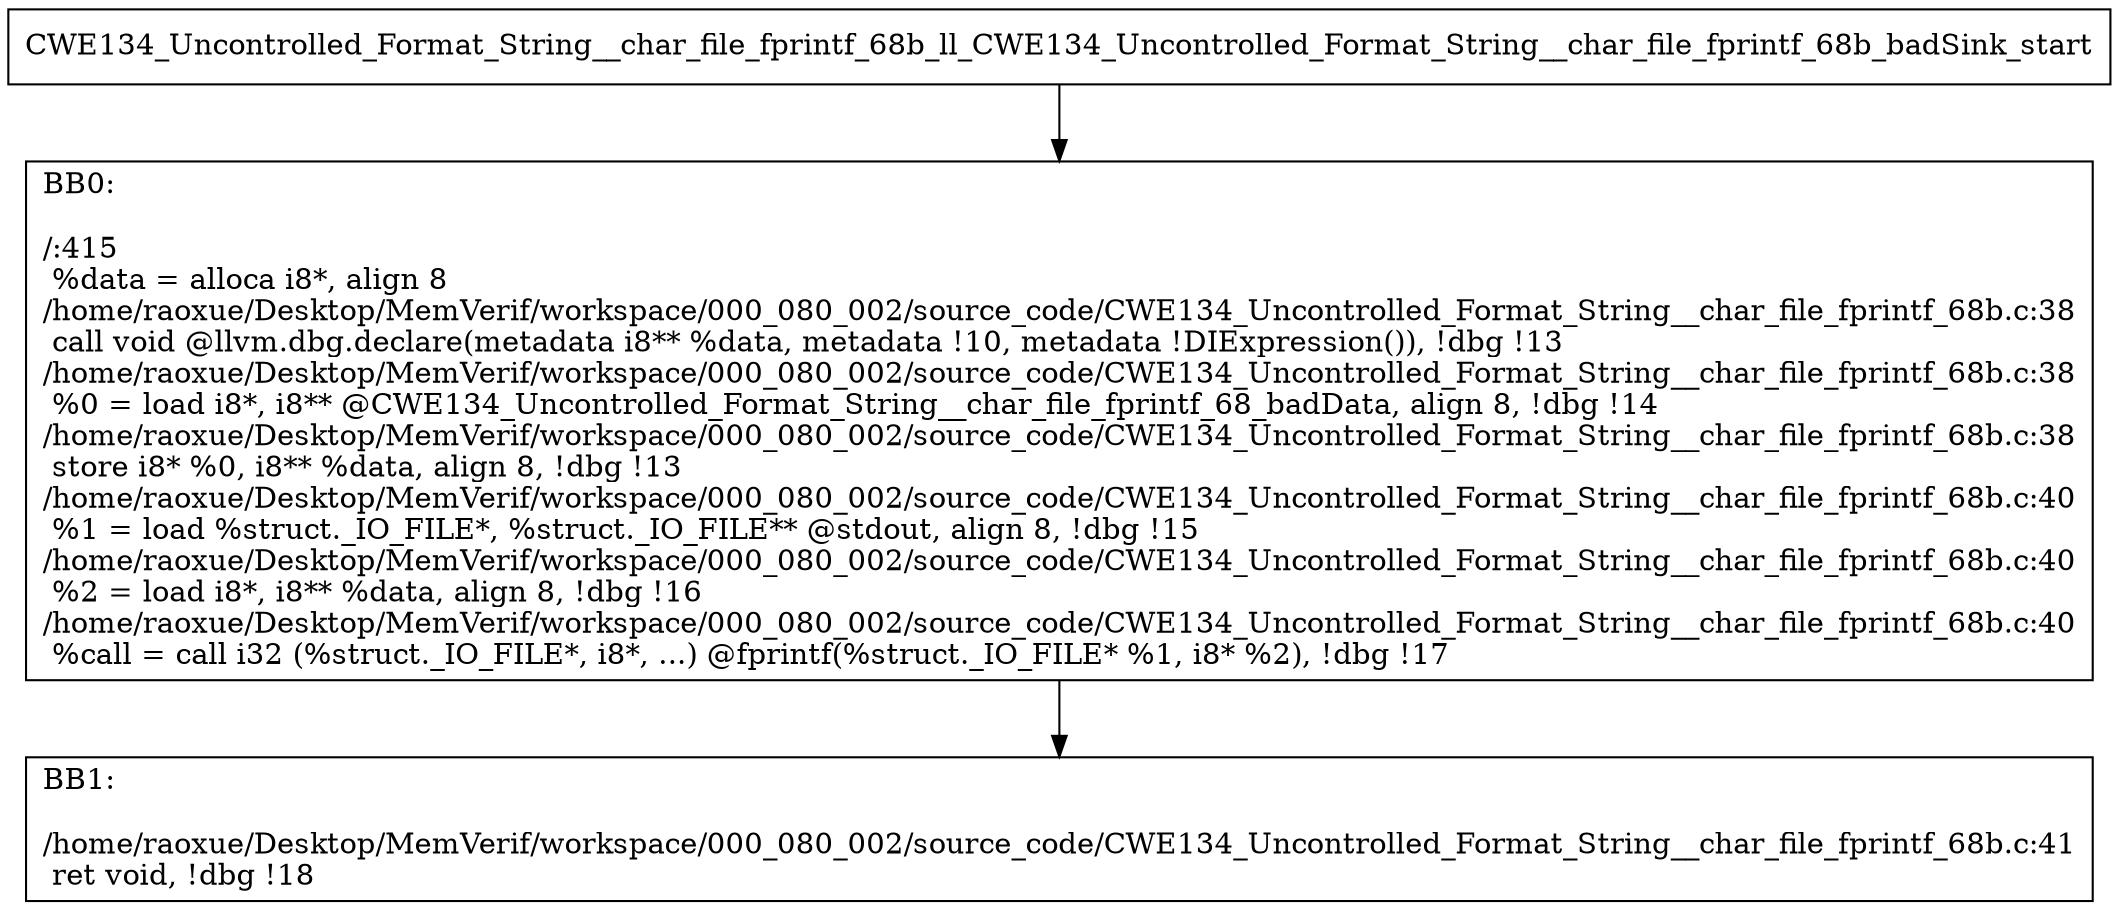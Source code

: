 digraph "CFG for'CWE134_Uncontrolled_Format_String__char_file_fprintf_68b_ll_CWE134_Uncontrolled_Format_String__char_file_fprintf_68b_badSink' function" {
	BBCWE134_Uncontrolled_Format_String__char_file_fprintf_68b_ll_CWE134_Uncontrolled_Format_String__char_file_fprintf_68b_badSink_start[shape=record,label="{CWE134_Uncontrolled_Format_String__char_file_fprintf_68b_ll_CWE134_Uncontrolled_Format_String__char_file_fprintf_68b_badSink_start}"];
	BBCWE134_Uncontrolled_Format_String__char_file_fprintf_68b_ll_CWE134_Uncontrolled_Format_String__char_file_fprintf_68b_badSink_start-> CWE134_Uncontrolled_Format_String__char_file_fprintf_68b_ll_CWE134_Uncontrolled_Format_String__char_file_fprintf_68b_badSinkBB0;
	CWE134_Uncontrolled_Format_String__char_file_fprintf_68b_ll_CWE134_Uncontrolled_Format_String__char_file_fprintf_68b_badSinkBB0 [shape=record, label="{BB0:\l\l/:415\l
  %data = alloca i8*, align 8\l
/home/raoxue/Desktop/MemVerif/workspace/000_080_002/source_code/CWE134_Uncontrolled_Format_String__char_file_fprintf_68b.c:38\l
  call void @llvm.dbg.declare(metadata i8** %data, metadata !10, metadata !DIExpression()), !dbg !13\l
/home/raoxue/Desktop/MemVerif/workspace/000_080_002/source_code/CWE134_Uncontrolled_Format_String__char_file_fprintf_68b.c:38\l
  %0 = load i8*, i8** @CWE134_Uncontrolled_Format_String__char_file_fprintf_68_badData, align 8, !dbg !14\l
/home/raoxue/Desktop/MemVerif/workspace/000_080_002/source_code/CWE134_Uncontrolled_Format_String__char_file_fprintf_68b.c:38\l
  store i8* %0, i8** %data, align 8, !dbg !13\l
/home/raoxue/Desktop/MemVerif/workspace/000_080_002/source_code/CWE134_Uncontrolled_Format_String__char_file_fprintf_68b.c:40\l
  %1 = load %struct._IO_FILE*, %struct._IO_FILE** @stdout, align 8, !dbg !15\l
/home/raoxue/Desktop/MemVerif/workspace/000_080_002/source_code/CWE134_Uncontrolled_Format_String__char_file_fprintf_68b.c:40\l
  %2 = load i8*, i8** %data, align 8, !dbg !16\l
/home/raoxue/Desktop/MemVerif/workspace/000_080_002/source_code/CWE134_Uncontrolled_Format_String__char_file_fprintf_68b.c:40\l
  %call = call i32 (%struct._IO_FILE*, i8*, ...) @fprintf(%struct._IO_FILE* %1, i8* %2), !dbg !17\l
}"];
	CWE134_Uncontrolled_Format_String__char_file_fprintf_68b_ll_CWE134_Uncontrolled_Format_String__char_file_fprintf_68b_badSinkBB0-> CWE134_Uncontrolled_Format_String__char_file_fprintf_68b_ll_CWE134_Uncontrolled_Format_String__char_file_fprintf_68b_badSinkBB1;
	CWE134_Uncontrolled_Format_String__char_file_fprintf_68b_ll_CWE134_Uncontrolled_Format_String__char_file_fprintf_68b_badSinkBB1 [shape=record, label="{BB1:\l\l/home/raoxue/Desktop/MemVerif/workspace/000_080_002/source_code/CWE134_Uncontrolled_Format_String__char_file_fprintf_68b.c:41\l
  ret void, !dbg !18\l
}"];
}
